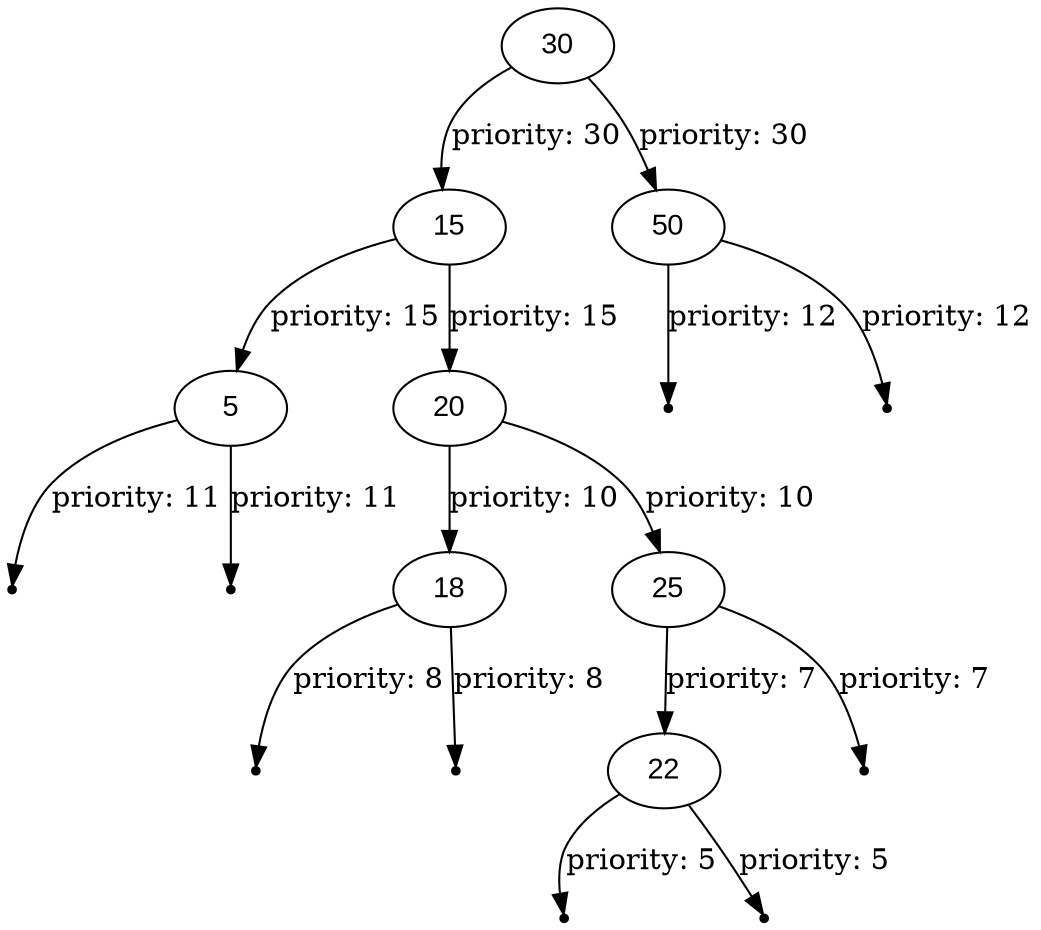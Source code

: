 digraph BinarySearchTree {
    node [fontname = "Arial"];
    30 -> 15 [label="priority: 30"];
    15 -> 5 [label="priority: 15"];
    null0[shape=point];
    5 -> null0 [label="priority: 11"];
    null1[shape=point];
    5 -> null1 [label="priority: 11"];
    15 -> 20 [label="priority: 15"];
    20 -> 18 [label="priority: 10"];
    null2[shape=point];
    18 -> null2 [label="priority: 8"];
    null3[shape=point];
    18 -> null3 [label="priority: 8"];
    20 -> 25 [label="priority: 10"];
    25 -> 22 [label="priority: 7"];
    null4[shape=point];
    22 -> null4 [label="priority: 5"];
    null5[shape=point];
    22 -> null5 [label="priority: 5"];
    null6[shape=point];
    25 -> null6 [label="priority: 7"];
    30 -> 50 [label="priority: 30"];
    null7[shape=point];
    50 -> null7 [label="priority: 12"];
    null8[shape=point];
    50 -> null8 [label="priority: 12"];
}